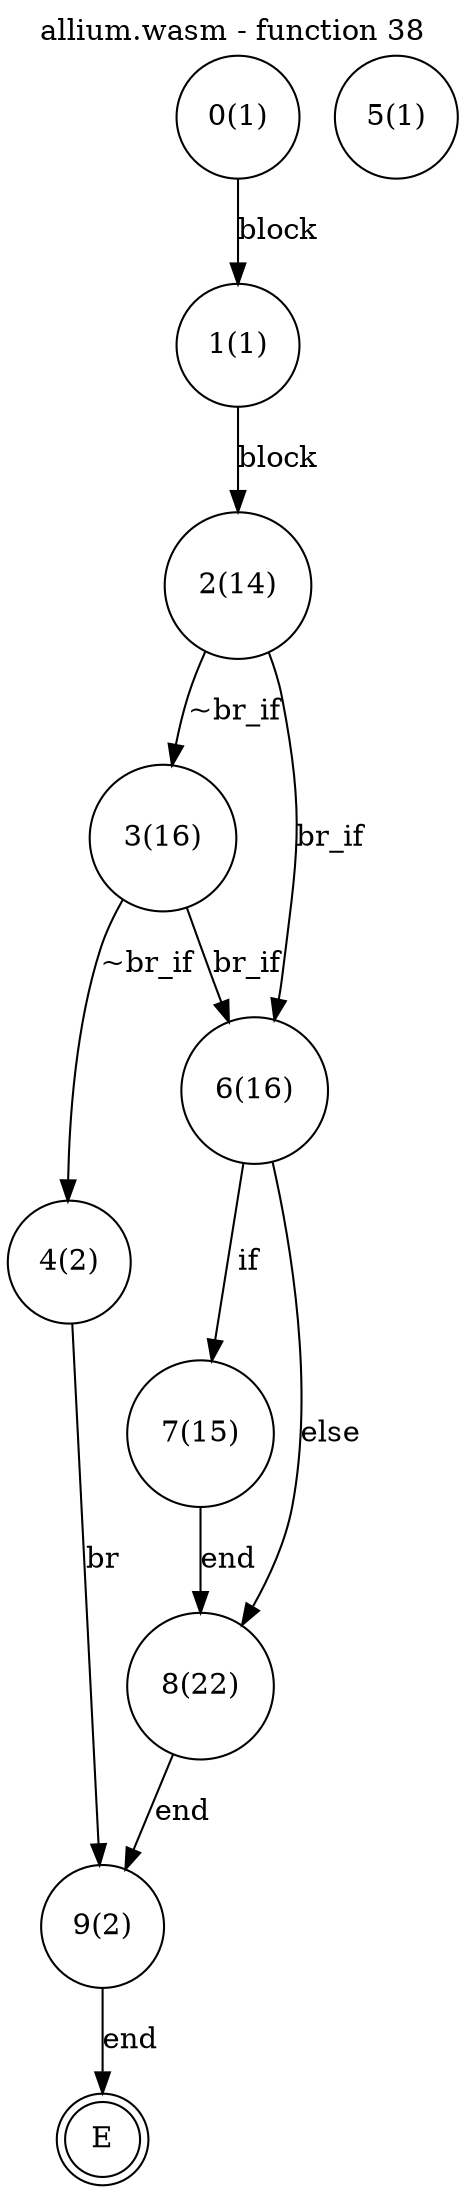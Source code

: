 digraph finite_state_machine {
    label = "allium.wasm - function 38"
    labelloc =  t
    labelfontsize = 16
    labelfontcolor = black
    labelfontname = "Helvetica"
    node [shape = doublecircle]; E ;
node [shape=circle, fontcolor=black, style="", label="0(1)"]0
node [shape=circle, fontcolor=black, style="", label="1(1)"]1
node [shape=circle, fontcolor=black, style="", label="2(14)"]2
node [shape=circle, fontcolor=black, style="", label="3(16)"]3
node [shape=circle, fontcolor=black, style="", label="4(2)"]4
node [shape=circle, fontcolor=black, style="", label="5(1)"]5
node [shape=circle, fontcolor=black, style="", label="6(16)"]6
node [shape=circle, fontcolor=black, style="", label="7(15)"]7
node [shape=circle, fontcolor=black, style="", label="8(22)"]8
node [shape=circle, fontcolor=black, style="", label="9(2)"]9
node [shape=circle, fontcolor=black, style="", label="E"]E
    0 -> 1[label="block"];
    1 -> 2[label="block"];
    2 -> 3[label="~br_if"];
    2 -> 6[label="br_if"];
    3 -> 4[label="~br_if"];
    3 -> 6[label="br_if"];
    4 -> 9[label="br"];
    6 -> 7[label="if"];
    6 -> 8[label="else"];
    7 -> 8[label="end"];
    8 -> 9[label="end"];
    9 -> E[label="end"];
}
